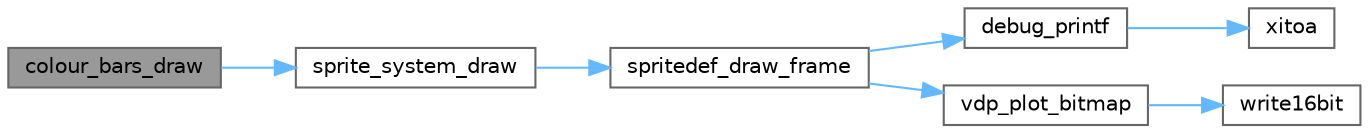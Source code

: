 digraph "colour_bars_draw"
{
 // LATEX_PDF_SIZE
  bgcolor="transparent";
  edge [fontname=Helvetica,fontsize=10,labelfontname=Helvetica,labelfontsize=10];
  node [fontname=Helvetica,fontsize=10,shape=box,height=0.2,width=0.4];
  rankdir="LR";
  Node1 [id="Node000001",label="colour_bars_draw",height=0.2,width=0.4,color="gray40", fillcolor="grey60", style="filled", fontcolor="black",tooltip=" "];
  Node1 -> Node2 [id="edge1_Node000001_Node000002",color="steelblue1",style="solid",tooltip=" "];
  Node2 [id="Node000002",label="sprite_system_draw",height=0.2,width=0.4,color="grey40", fillcolor="white", style="filled",URL="$sprite_8c.html#ae5c64d48999accbf8b37bc1a22f41cd6",tooltip=" "];
  Node2 -> Node3 [id="edge2_Node000002_Node000003",color="steelblue1",style="solid",tooltip=" "];
  Node3 [id="Node000003",label="spritedef_draw_frame",height=0.2,width=0.4,color="grey40", fillcolor="white", style="filled",URL="$spritedef_8c.html#a586ef020ca5ace67c370e4c2ffd2edba",tooltip=" "];
  Node3 -> Node4 [id="edge3_Node000003_Node000004",color="steelblue1",style="solid",tooltip=" "];
  Node4 [id="Node000004",label="debug_printf",height=0.2,width=0.4,color="grey40", fillcolor="white", style="filled",URL="$debug_8c.html#a62c38c9caa26674373a77b2c8f53c68d",tooltip=" "];
  Node4 -> Node5 [id="edge4_Node000004_Node000005",color="steelblue1",style="solid",tooltip=" "];
  Node5 [id="Node000005",label="xitoa",height=0.2,width=0.4,color="grey40", fillcolor="white", style="filled",URL="$xitoa_8c.html#a07f48abaff3d03e301b7cba644a97639",tooltip="Converts an integer to another number base as a string."];
  Node3 -> Node6 [id="edge5_Node000003_Node000006",color="steelblue1",style="solid",tooltip=" "];
  Node6 [id="Node000006",label="vdp_plot_bitmap",height=0.2,width=0.4,color="grey40", fillcolor="white", style="filled",URL="$graphics_8c.html#a6307714183c020f335ec89a052b74787",tooltip="Plots a VDP bitmap to the screen."];
  Node6 -> Node7 [id="edge6_Node000006_Node000007",color="steelblue1",style="solid",tooltip=" "];
  Node7 [id="Node000007",label="write16bit",height=0.2,width=0.4,color="grey40", fillcolor="white", style="filled",URL="$utils_8c.html#ad1c403a5b0d221c03e8563f389d74b10",tooltip="Writes a 16 bit value to the VDP."];
}
